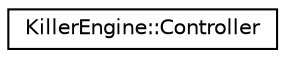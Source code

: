 digraph "Graphical Class Hierarchy"
{
  edge [fontname="Helvetica",fontsize="10",labelfontname="Helvetica",labelfontsize="10"];
  node [fontname="Helvetica",fontsize="10",shape=record];
  rankdir="LR";
  Node0 [label="KillerEngine::Controller",height=0.2,width=0.4,color="black", fillcolor="white", style="filled",URL="$class_killer_engine_1_1_controller.html"];
}
